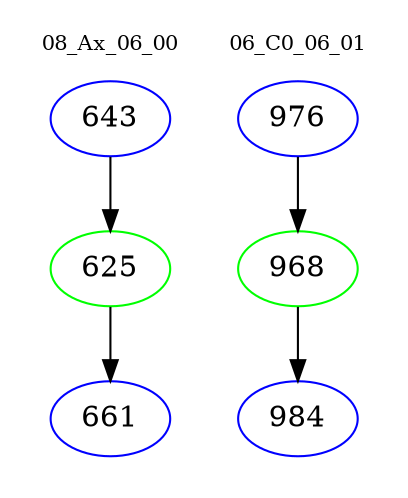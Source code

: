 digraph{
subgraph cluster_0 {
color = white
label = "08_Ax_06_00";
fontsize=10;
T0_643 [label="643", color="blue"]
T0_643 -> T0_625 [color="black"]
T0_625 [label="625", color="green"]
T0_625 -> T0_661 [color="black"]
T0_661 [label="661", color="blue"]
}
subgraph cluster_1 {
color = white
label = "06_C0_06_01";
fontsize=10;
T1_976 [label="976", color="blue"]
T1_976 -> T1_968 [color="black"]
T1_968 [label="968", color="green"]
T1_968 -> T1_984 [color="black"]
T1_984 [label="984", color="blue"]
}
}
